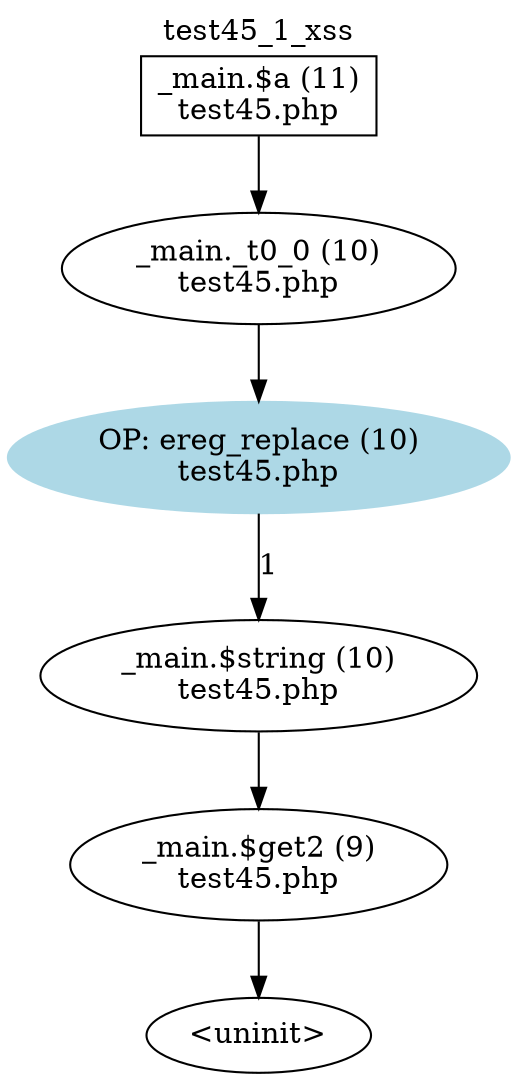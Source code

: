 digraph cfg {
  label="test45_1_xss";
  labelloc=t;
  n1 [shape=box, label="_main.$a (11)\ntest45.php"];
  n2 [shape=ellipse, label="_main._t0_0 (10)\ntest45.php"];
  n3 [shape=ellipse, label="OP: ereg_replace (10)\ntest45.php",style=filled,color=lightblue];
  n4 [shape=ellipse, label="_main.$string (10)\ntest45.php"];
  n5 [shape=ellipse, label="_main.$get2 (9)\ntest45.php"];
  n6 [shape=ellipse, label="<uninit>"];
  n1 -> n2;
  n2 -> n3;
  n3 -> n4[label="1"];
  n4 -> n5;
  n5 -> n6;
}
